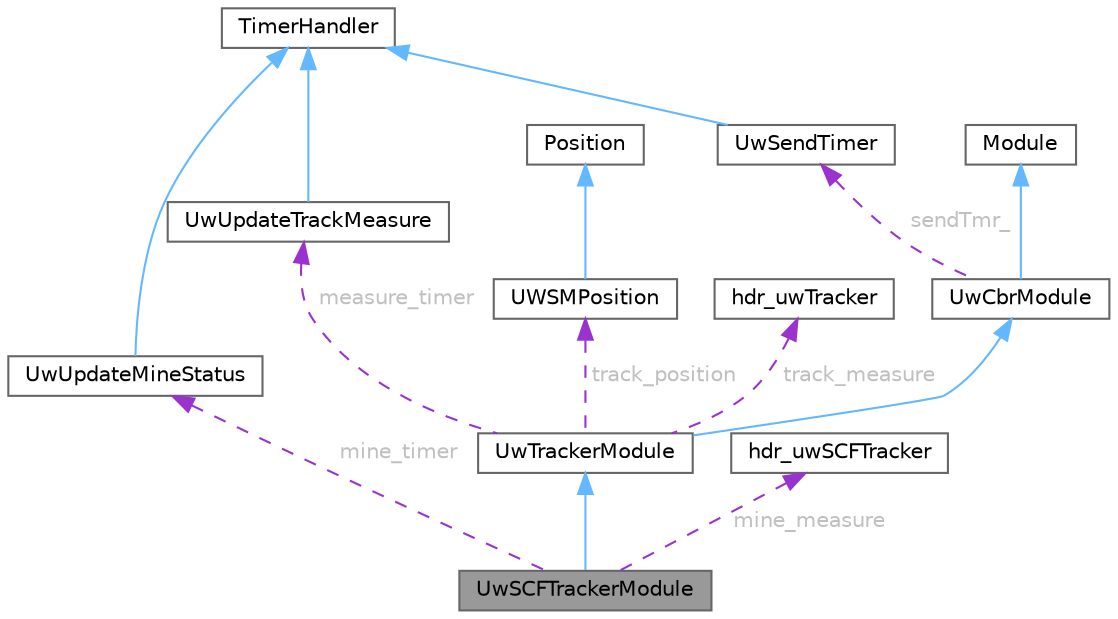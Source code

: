 digraph "UwSCFTrackerModule"
{
 // LATEX_PDF_SIZE
  bgcolor="transparent";
  edge [fontname=Helvetica,fontsize=10,labelfontname=Helvetica,labelfontsize=10];
  node [fontname=Helvetica,fontsize=10,shape=box,height=0.2,width=0.4];
  Node1 [id="Node000001",label="UwSCFTrackerModule",height=0.2,width=0.4,color="gray40", fillcolor="grey60", style="filled", fontcolor="black",tooltip="UwSCFTrackerModule class is used to track mines via sonar and share tracking information via packets."];
  Node2 -> Node1 [id="edge1_Node000001_Node000002",dir="back",color="steelblue1",style="solid",tooltip=" "];
  Node2 [id="Node000002",label="UwTrackerModule",height=0.2,width=0.4,color="gray40", fillcolor="white", style="filled",URL="$classUwTrackerModule.html",tooltip="UwTrackerModule class is used to track mobile nodes via sonar and share tracking information via pack..."];
  Node3 -> Node2 [id="edge2_Node000002_Node000003",dir="back",color="steelblue1",style="solid",tooltip=" "];
  Node3 [id="Node000003",label="UwCbrModule",height=0.2,width=0.4,color="gray40", fillcolor="white", style="filled",URL="$classUwCbrModule.html",tooltip="UwCbrModule class is used to manage UWCBR packets and to collect statistics about them."];
  Node4 -> Node3 [id="edge3_Node000003_Node000004",dir="back",color="steelblue1",style="solid",tooltip=" "];
  Node4 [id="Node000004",label="Module",height=0.2,width=0.4,color="gray40", fillcolor="white", style="filled",tooltip=" "];
  Node5 -> Node3 [id="edge4_Node000003_Node000005",dir="back",color="darkorchid3",style="dashed",tooltip=" ",label=" sendTmr_",fontcolor="grey" ];
  Node5 [id="Node000005",label="UwSendTimer",height=0.2,width=0.4,color="gray40", fillcolor="white", style="filled",URL="$classUwSendTimer.html",tooltip="UwSendTimer class is used to handle the scheduling period of UWCBR packets."];
  Node6 -> Node5 [id="edge5_Node000005_Node000006",dir="back",color="steelblue1",style="solid",tooltip=" "];
  Node6 [id="Node000006",label="TimerHandler",height=0.2,width=0.4,color="gray40", fillcolor="white", style="filled",tooltip=" "];
  Node7 -> Node2 [id="edge6_Node000002_Node000007",dir="back",color="darkorchid3",style="dashed",tooltip=" ",label=" track_position",fontcolor="grey" ];
  Node7 [id="Node000007",label="UWSMPosition",height=0.2,width=0.4,color="gray40", fillcolor="white", style="filled",URL="$classUWSMPosition.html",tooltip=" "];
  Node8 -> Node7 [id="edge7_Node000007_Node000008",dir="back",color="steelblue1",style="solid",tooltip=" "];
  Node8 [id="Node000008",label="Position",height=0.2,width=0.4,color="gray40", fillcolor="white", style="filled",tooltip=" "];
  Node9 -> Node2 [id="edge8_Node000002_Node000009",dir="back",color="darkorchid3",style="dashed",tooltip=" ",label=" track_measure",fontcolor="grey" ];
  Node9 [id="Node000009",label="hdr_uwTracker",height=0.2,width=0.4,color="gray40", fillcolor="white", style="filled",URL="$structhdr__uwTracker.html",tooltip="hdr_uwROV_ctr describes UWROV_ctr packets for controlling the ROV."];
  Node10 -> Node2 [id="edge9_Node000002_Node000010",dir="back",color="darkorchid3",style="dashed",tooltip=" ",label=" measure_timer",fontcolor="grey" ];
  Node10 [id="Node000010",label="UwUpdateTrackMeasure",height=0.2,width=0.4,color="gray40", fillcolor="white", style="filled",URL="$classUwUpdateTrackMeasure.html",tooltip=" "];
  Node6 -> Node10 [id="edge10_Node000010_Node000006",dir="back",color="steelblue1",style="solid",tooltip=" "];
  Node11 -> Node1 [id="edge11_Node000001_Node000011",dir="back",color="darkorchid3",style="dashed",tooltip=" ",label=" mine_measure",fontcolor="grey" ];
  Node11 [id="Node000011",label="hdr_uwSCFTracker",height=0.2,width=0.4,color="gray40", fillcolor="white", style="filled",URL="$structhdr__uwSCFTracker.html",tooltip="hdr_uwSCFTracker describes the position and status of the current detected mine."];
  Node12 -> Node1 [id="edge12_Node000001_Node000012",dir="back",color="darkorchid3",style="dashed",tooltip=" ",label=" mine_timer",fontcolor="grey" ];
  Node12 [id="Node000012",label="UwUpdateMineStatus",height=0.2,width=0.4,color="gray40", fillcolor="white", style="filled",URL="$classUwUpdateMineStatus.html",tooltip="UwUpdateMineStatus class is used to handle the scheduling period of UWSCFTRACKER packets."];
  Node6 -> Node12 [id="edge13_Node000012_Node000006",dir="back",color="steelblue1",style="solid",tooltip=" "];
}
